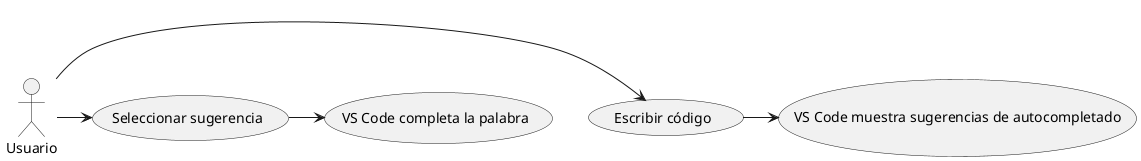 @startuml
:Usuario: -> (Escribir código)
(Escribir código) -> (VS Code muestra sugerencias de autocompletado)
:Usuario: -> (Seleccionar sugerencia)
(Seleccionar sugerencia) -> (VS Code completa la palabra)
@enduml

